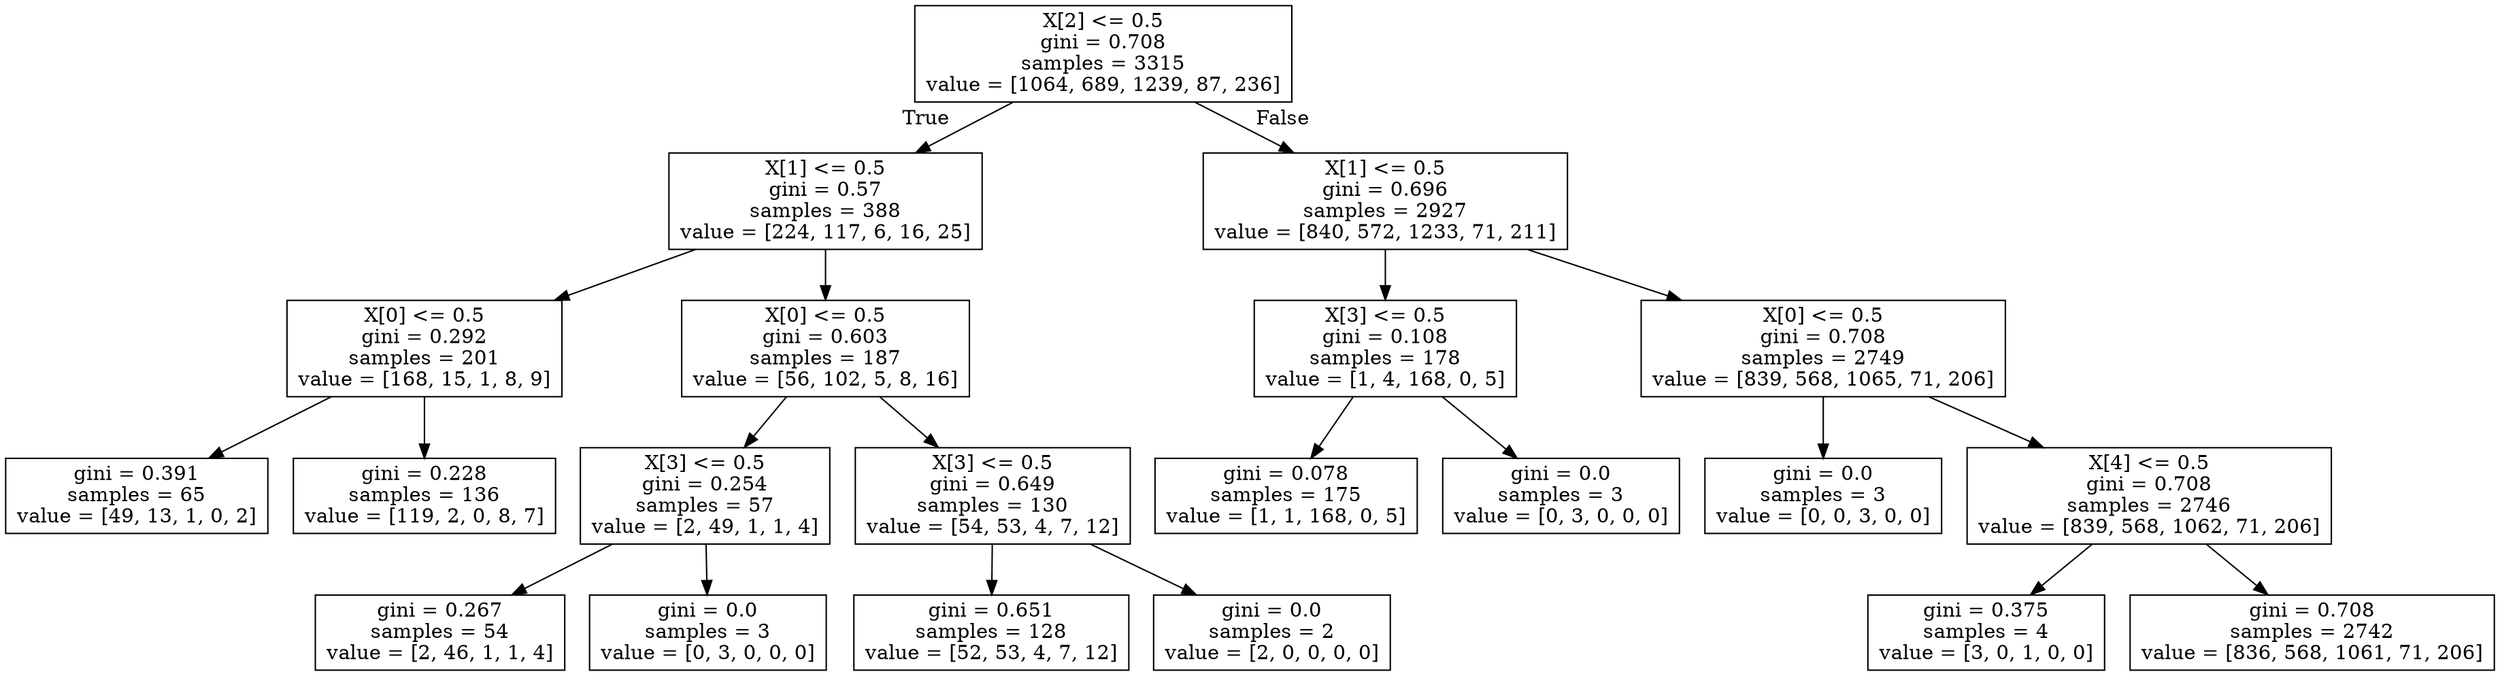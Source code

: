 digraph Tree {
node [shape=box] ;
0 [label="X[2] <= 0.5\ngini = 0.708\nsamples = 3315\nvalue = [1064, 689, 1239, 87, 236]"] ;
1 [label="X[1] <= 0.5\ngini = 0.57\nsamples = 388\nvalue = [224, 117, 6, 16, 25]"] ;
0 -> 1 [labeldistance=2.5, labelangle=45, headlabel="True"] ;
2 [label="X[0] <= 0.5\ngini = 0.292\nsamples = 201\nvalue = [168, 15, 1, 8, 9]"] ;
1 -> 2 ;
3 [label="gini = 0.391\nsamples = 65\nvalue = [49, 13, 1, 0, 2]"] ;
2 -> 3 ;
4 [label="gini = 0.228\nsamples = 136\nvalue = [119, 2, 0, 8, 7]"] ;
2 -> 4 ;
5 [label="X[0] <= 0.5\ngini = 0.603\nsamples = 187\nvalue = [56, 102, 5, 8, 16]"] ;
1 -> 5 ;
6 [label="X[3] <= 0.5\ngini = 0.254\nsamples = 57\nvalue = [2, 49, 1, 1, 4]"] ;
5 -> 6 ;
7 [label="gini = 0.267\nsamples = 54\nvalue = [2, 46, 1, 1, 4]"] ;
6 -> 7 ;
8 [label="gini = 0.0\nsamples = 3\nvalue = [0, 3, 0, 0, 0]"] ;
6 -> 8 ;
9 [label="X[3] <= 0.5\ngini = 0.649\nsamples = 130\nvalue = [54, 53, 4, 7, 12]"] ;
5 -> 9 ;
10 [label="gini = 0.651\nsamples = 128\nvalue = [52, 53, 4, 7, 12]"] ;
9 -> 10 ;
11 [label="gini = 0.0\nsamples = 2\nvalue = [2, 0, 0, 0, 0]"] ;
9 -> 11 ;
12 [label="X[1] <= 0.5\ngini = 0.696\nsamples = 2927\nvalue = [840, 572, 1233, 71, 211]"] ;
0 -> 12 [labeldistance=2.5, labelangle=-45, headlabel="False"] ;
13 [label="X[3] <= 0.5\ngini = 0.108\nsamples = 178\nvalue = [1, 4, 168, 0, 5]"] ;
12 -> 13 ;
14 [label="gini = 0.078\nsamples = 175\nvalue = [1, 1, 168, 0, 5]"] ;
13 -> 14 ;
15 [label="gini = 0.0\nsamples = 3\nvalue = [0, 3, 0, 0, 0]"] ;
13 -> 15 ;
16 [label="X[0] <= 0.5\ngini = 0.708\nsamples = 2749\nvalue = [839, 568, 1065, 71, 206]"] ;
12 -> 16 ;
17 [label="gini = 0.0\nsamples = 3\nvalue = [0, 0, 3, 0, 0]"] ;
16 -> 17 ;
18 [label="X[4] <= 0.5\ngini = 0.708\nsamples = 2746\nvalue = [839, 568, 1062, 71, 206]"] ;
16 -> 18 ;
19 [label="gini = 0.375\nsamples = 4\nvalue = [3, 0, 1, 0, 0]"] ;
18 -> 19 ;
20 [label="gini = 0.708\nsamples = 2742\nvalue = [836, 568, 1061, 71, 206]"] ;
18 -> 20 ;
}
